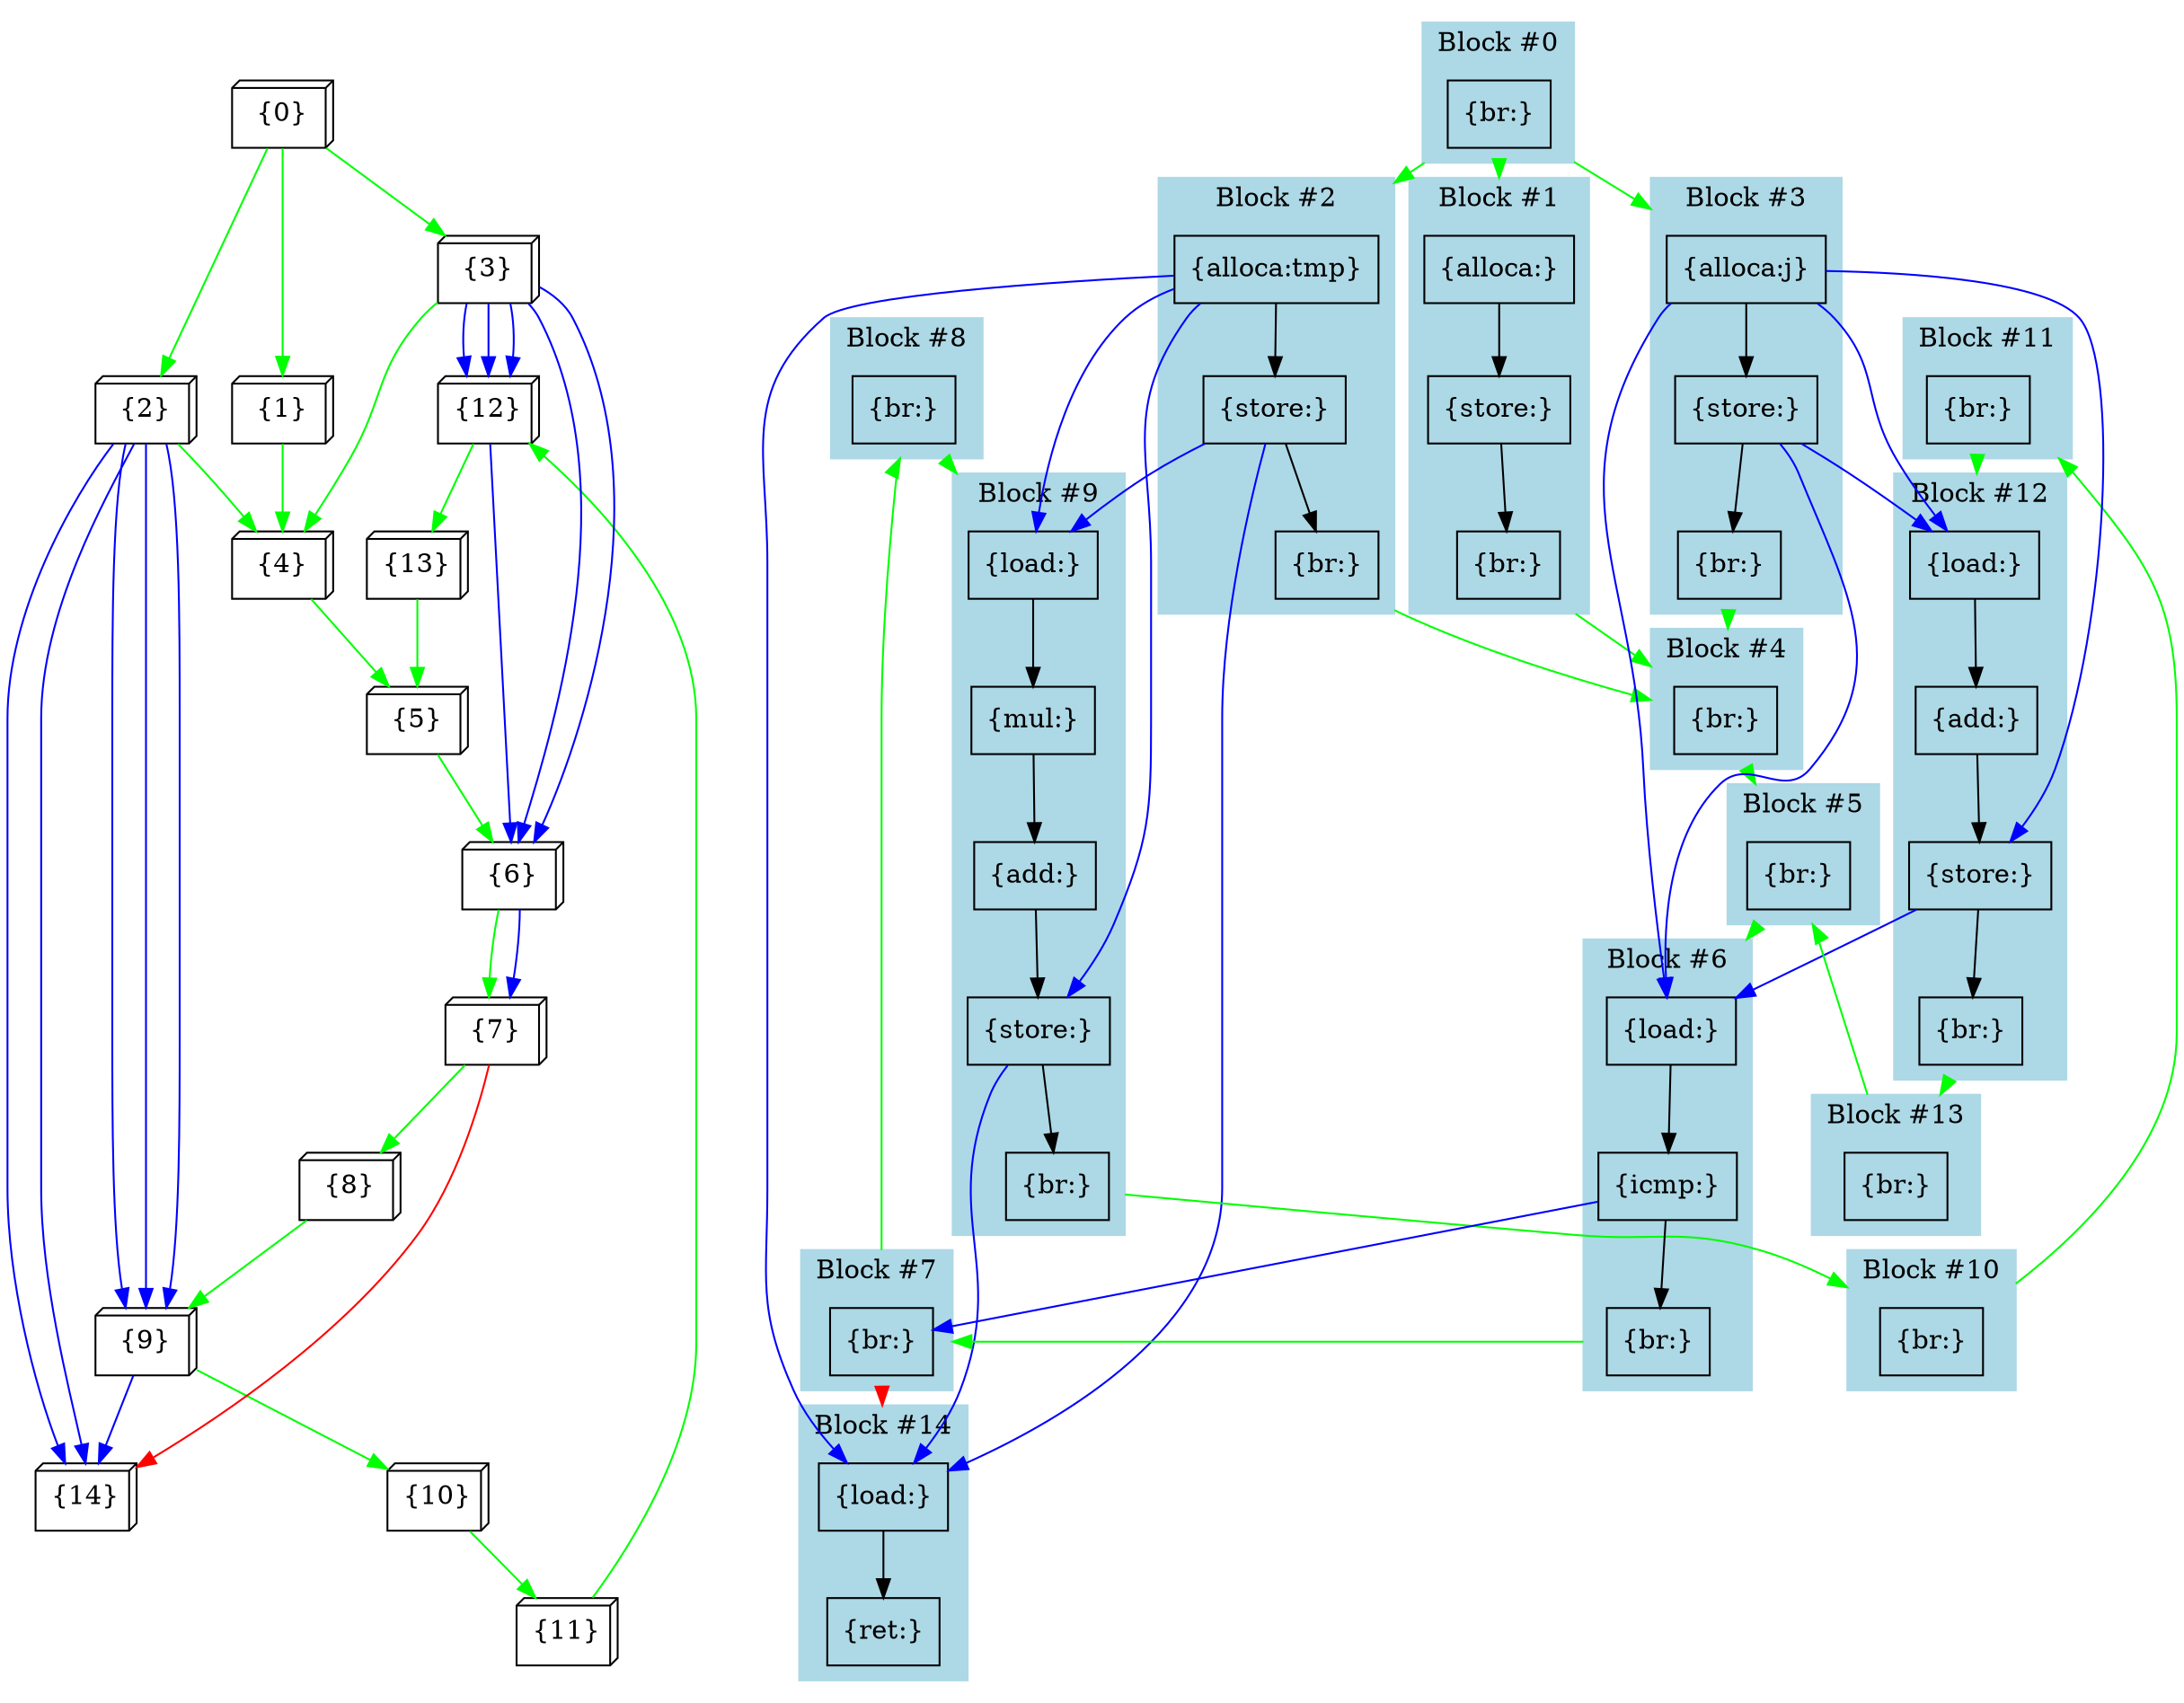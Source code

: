 digraph {
  compound=true; node [shape=box3d];
 x1fa3270[label="{12}"];
 x1f9c9c0[label="{8}"];
 x1f9ca20[label="{14}"];
 x1f9ce70[label="{11}"];
 x1f9c180[label="{1}"];
 x1fa3be0[label="{13}"];
 x1f9db90[label="{2}"];
 x1f9eed0[label="{10}"];
 x1f9f010[label="{4}"];
 x1f9b650[label="{9}"];
 x1f9c1f0[label="{0}"];
 x1fa1b10[label="{6}"];
 x1fa22d0[label="{7}"];
 x1f9de50[label="{3}"];
 x1f9c750[label="{5}"];
  x1fa3270 -> x1fa3be0[color=green];
  x1f9c9c0 -> x1f9b650[color=green];
  x1f9ce70 -> x1fa3270[color=green];
  x1f9c180 -> x1f9f010[color=green];
  x1fa3be0 -> x1f9c750[color=green];
  x1f9db90 -> x1f9f010[color=green];
  x1f9eed0 -> x1f9ce70[color=green];
  x1f9f010 -> x1f9c750[color=green];
  x1f9b650 -> x1f9eed0[color=green];
  x1f9c1f0 -> x1f9de50[color=green];
  x1f9c1f0 -> x1f9db90[color=green];
  x1f9c1f0 -> x1f9c180[color=green];
  x1fa1b10 -> x1fa22d0[color=green];
  x1fa22d0 -> x1f9ca20[color=red];
  x1fa22d0 -> x1f9c9c0[color=green];
  x1f9de50 -> x1f9f010[color=green];
  x1f9c750 -> x1fa1b10[color=green];
  x1f9de50 -> x1fa3270[color=blue];
  x1f9de50 -> x1fa1b10[color=blue];
  x1f9de50 -> x1fa3270[color=blue];
  x1f9de50 -> x1fa3270[color=blue];
  x1f9de50 -> x1fa1b10[color=blue];
  x1f9db90 -> x1f9ca20[color=blue];
  x1f9db90 -> x1f9b650[color=blue];
  x1f9db90 -> x1f9b650[color=blue];
  x1fa3270 -> x1fa1b10[color=blue];
  x1f9b650 -> x1f9ca20[color=blue];
  x1fa1b10 -> x1fa22d0[color=blue];
  x1f9db90 -> x1f9ca20[color=blue];
  x1f9db90 -> x1f9b650[color=blue];
node [shape=box];
subgraph clusterx1fa3270 {
style=filled;
color=lightblue;
label="Block #12";
 x1f9cf58[label="{load:}"];
 x1f9cfe0[label="{add:}"];
 x1f9d070[label="{store:}"];
 x1fa4778[label="{br:}"];
}
subgraph clusterx1f9c9c0 {
style=filled;
color=lightblue;
label="Block #8";
 x1fa3ab8[label="{br:}"];
}
subgraph clusterx1f9ca20 {
style=filled;
color=lightblue;
label="Block #14";
 x1f9d158[label="{load:}"];
 x1f9d1c8[label="{ret:}"];
}
subgraph clusterx1f9ce70 {
style=filled;
color=lightblue;
label="Block #11";
 x1fa4708[label="{br:}"];
}
subgraph clusterx1f9c180 {
style=filled;
color=lightblue;
label="Block #1";
 x1f9c268[label="{alloca:}"];
 x1f9c5a0[label="{store:}"];
 x1f9dc38[label="{br:}"];
}
subgraph clusterx1fa3be0 {
style=filled;
color=lightblue;
label="Block #13";
 x1f9d0e8[label="{br:}"];
 x1f9d0e8[label="{br:}"];
}
subgraph clusterx1f9db90 {
style=filled;
color=lightblue;
label="Block #2";
 x1f9c378[label="{alloca:tmp}"];
 x1f9c660[label="{store:}"];
 x1f9ef88[label="{br:}"];
}
subgraph clusterx1f9eed0 {
style=filled;
color=lightblue;
label="Block #10";
 x1f9cee8[label="{br:}"];
 x1f9cee8[label="{br:}"];
}
subgraph clusterx1f9f010 {
style=filled;
color=lightblue;
label="Block #4";
 x1f9c7c8[label="{br:}"];
 x1f9c7c8[label="{br:}"];
}
subgraph clusterx1f9b650 {
style=filled;
color=lightblue;
label="Block #9";
 x1f9cb38[label="{load:}"];
 x1f9cc10[label="{mul:}"];
 x1f9ccf0[label="{add:}"];
 x1f9ce10[label="{store:}"];
 x1fa3b28[label="{br:}"];
}
subgraph clusterx1f9c1f0 {
style=filled;
color=lightblue;
label="Block #0";
 x1f9d318[label="{br:}"];
}
subgraph clusterx1fa1b10 {
style=filled;
color=lightblue;
label="Block #6";
 x1f9c838[label="{load:}"];
 x1f9c910[label="{icmp:}"];
 x1fa3098[label="{br:}"];
}
subgraph clusterx1fa22d0 {
style=filled;
color=lightblue;
label="Block #7";
 x1f9cac8[label="{br:}"];
 x1f9cac8[label="{br:}"];
}
subgraph clusterx1f9de50 {
style=filled;
color=lightblue;
label="Block #3";
 x1f9c4c8[label="{alloca:j}"];
 x1f9c6f0[label="{store:}"];
 x1f9f088[label="{br:}"];
}
subgraph clusterx1f9c750 {
style=filled;
color=lightblue;
label="Block #5";
 x1f9bea8[label="{br:}"];
}
  x1fa4778 -> x1f9d0e8[ltail=clusterx1fa3270 lhead=clusterx1fa3be0; color=green];
  x1f9cf58 -> x1f9cfe0[color=black];
  x1f9cfe0 -> x1f9d070[color=black];
  x1f9d070 -> x1fa4778[color=black];
  x1fa3ab8 -> x1f9cb38[ltail=clusterx1f9c9c0 lhead=clusterx1f9b650; color=green];
  x1f9d158 -> x1f9d1c8[color=black];
  x1fa4708 -> x1f9cf58[ltail=clusterx1f9ce70 lhead=clusterx1fa3270; color=green];
  x1f9dc38 -> x1f9c7c8[ltail=clusterx1f9c180 lhead=clusterx1f9f010; color=green];
  x1f9c268 -> x1f9c5a0[color=black];
  x1f9c5a0 -> x1f9dc38[color=black];
  x1f9d0e8 -> x1f9bea8[ltail=clusterx1fa3be0 lhead=clusterx1f9c750; color=green];
  x1f9ef88 -> x1f9c7c8[ltail=clusterx1f9db90 lhead=clusterx1f9f010; color=green];
  x1f9c378 -> x1f9c660[color=black];
  x1f9c660 -> x1f9ef88[color=black];
  x1f9cee8 -> x1fa4708[ltail=clusterx1f9eed0 lhead=clusterx1f9ce70; color=green];
  x1f9c7c8 -> x1f9bea8[ltail=clusterx1f9f010 lhead=clusterx1f9c750; color=green];
  x1fa3b28 -> x1f9cee8[ltail=clusterx1f9b650 lhead=clusterx1f9eed0; color=green];
  x1f9cb38 -> x1f9cc10[color=black];
  x1f9cc10 -> x1f9ccf0[color=black];
  x1f9ccf0 -> x1f9ce10[color=black];
  x1f9ce10 -> x1fa3b28[color=black];
  x1f9d318 -> x1f9c4c8[ltail=clusterx1f9c1f0 lhead=clusterx1f9de50; color=green];
  x1f9d318 -> x1f9c378[ltail=clusterx1f9c1f0 lhead=clusterx1f9db90; color=green];
  x1f9d318 -> x1f9c268[ltail=clusterx1f9c1f0 lhead=clusterx1f9c180; color=green];
  x1fa3098 -> x1f9cac8[ltail=clusterx1fa1b10 lhead=clusterx1fa22d0; color=green];
  x1f9c838 -> x1f9c910[color=black];
  x1f9c910 -> x1fa3098[color=black];
  x1f9cac8 -> x1f9d158[ltail=clusterx1fa22d0 lhead=clusterx1f9ca20; color=red];
  x1f9cac8 -> x1fa3ab8[ltail=clusterx1fa22d0 lhead=clusterx1f9c9c0; color=green];
  x1f9f088 -> x1f9c7c8[ltail=clusterx1f9de50 lhead=clusterx1f9f010; color=green];
  x1f9c4c8 -> x1f9c6f0[color=black];
  x1f9c6f0 -> x1f9f088[color=black];
  x1f9bea8 -> x1f9c838[ltail=clusterx1f9c750 lhead=clusterx1fa1b10; color=green];
  x1f9c6f0 -> x1f9cf58[color=blue];
  x1f9c6f0 -> x1f9c838[color=blue];
  x1f9c4c8 -> x1f9d070[color=blue];
  x1f9c4c8 -> x1f9cf58[color=blue];
  x1f9c4c8 -> x1f9c838[color=blue];
  x1f9c378 -> x1f9d158[color=blue];
  x1f9c378 -> x1f9ce10[color=blue];
  x1f9c378 -> x1f9cb38[color=blue];
  x1f9d070 -> x1f9c838[color=blue];
  x1f9ce10 -> x1f9d158[color=blue];
  x1f9c910 -> x1f9cac8[color=blue];
  x1f9c660 -> x1f9d158[color=blue];
  x1f9c660 -> x1f9cb38[color=blue];
}
